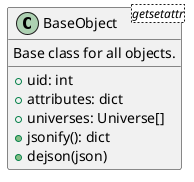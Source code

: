@startuml

class BaseObject<getsetattr> {
    Base class for all objects.
    __
    {field} +uid: int
    {field} +attributes: dict
    {field} +universes: Universe[]
    {method} +jsonify(): dict
    {method} +dejson(json)
}

@enduml
